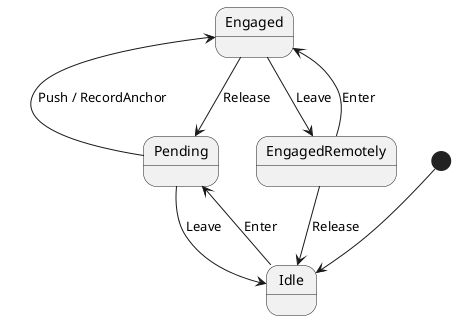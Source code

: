 @startuml
[*] --> Idle

Idle --> Pending: Enter
Pending --> Idle: Leave
Pending -left-> Engaged: Push / RecordAnchor
Engaged --> Pending: Release
Engaged --> EngagedRemotely: Leave
EngagedRemotely --> Engaged: Enter
EngagedRemotely -> Idle: Release


@enduml